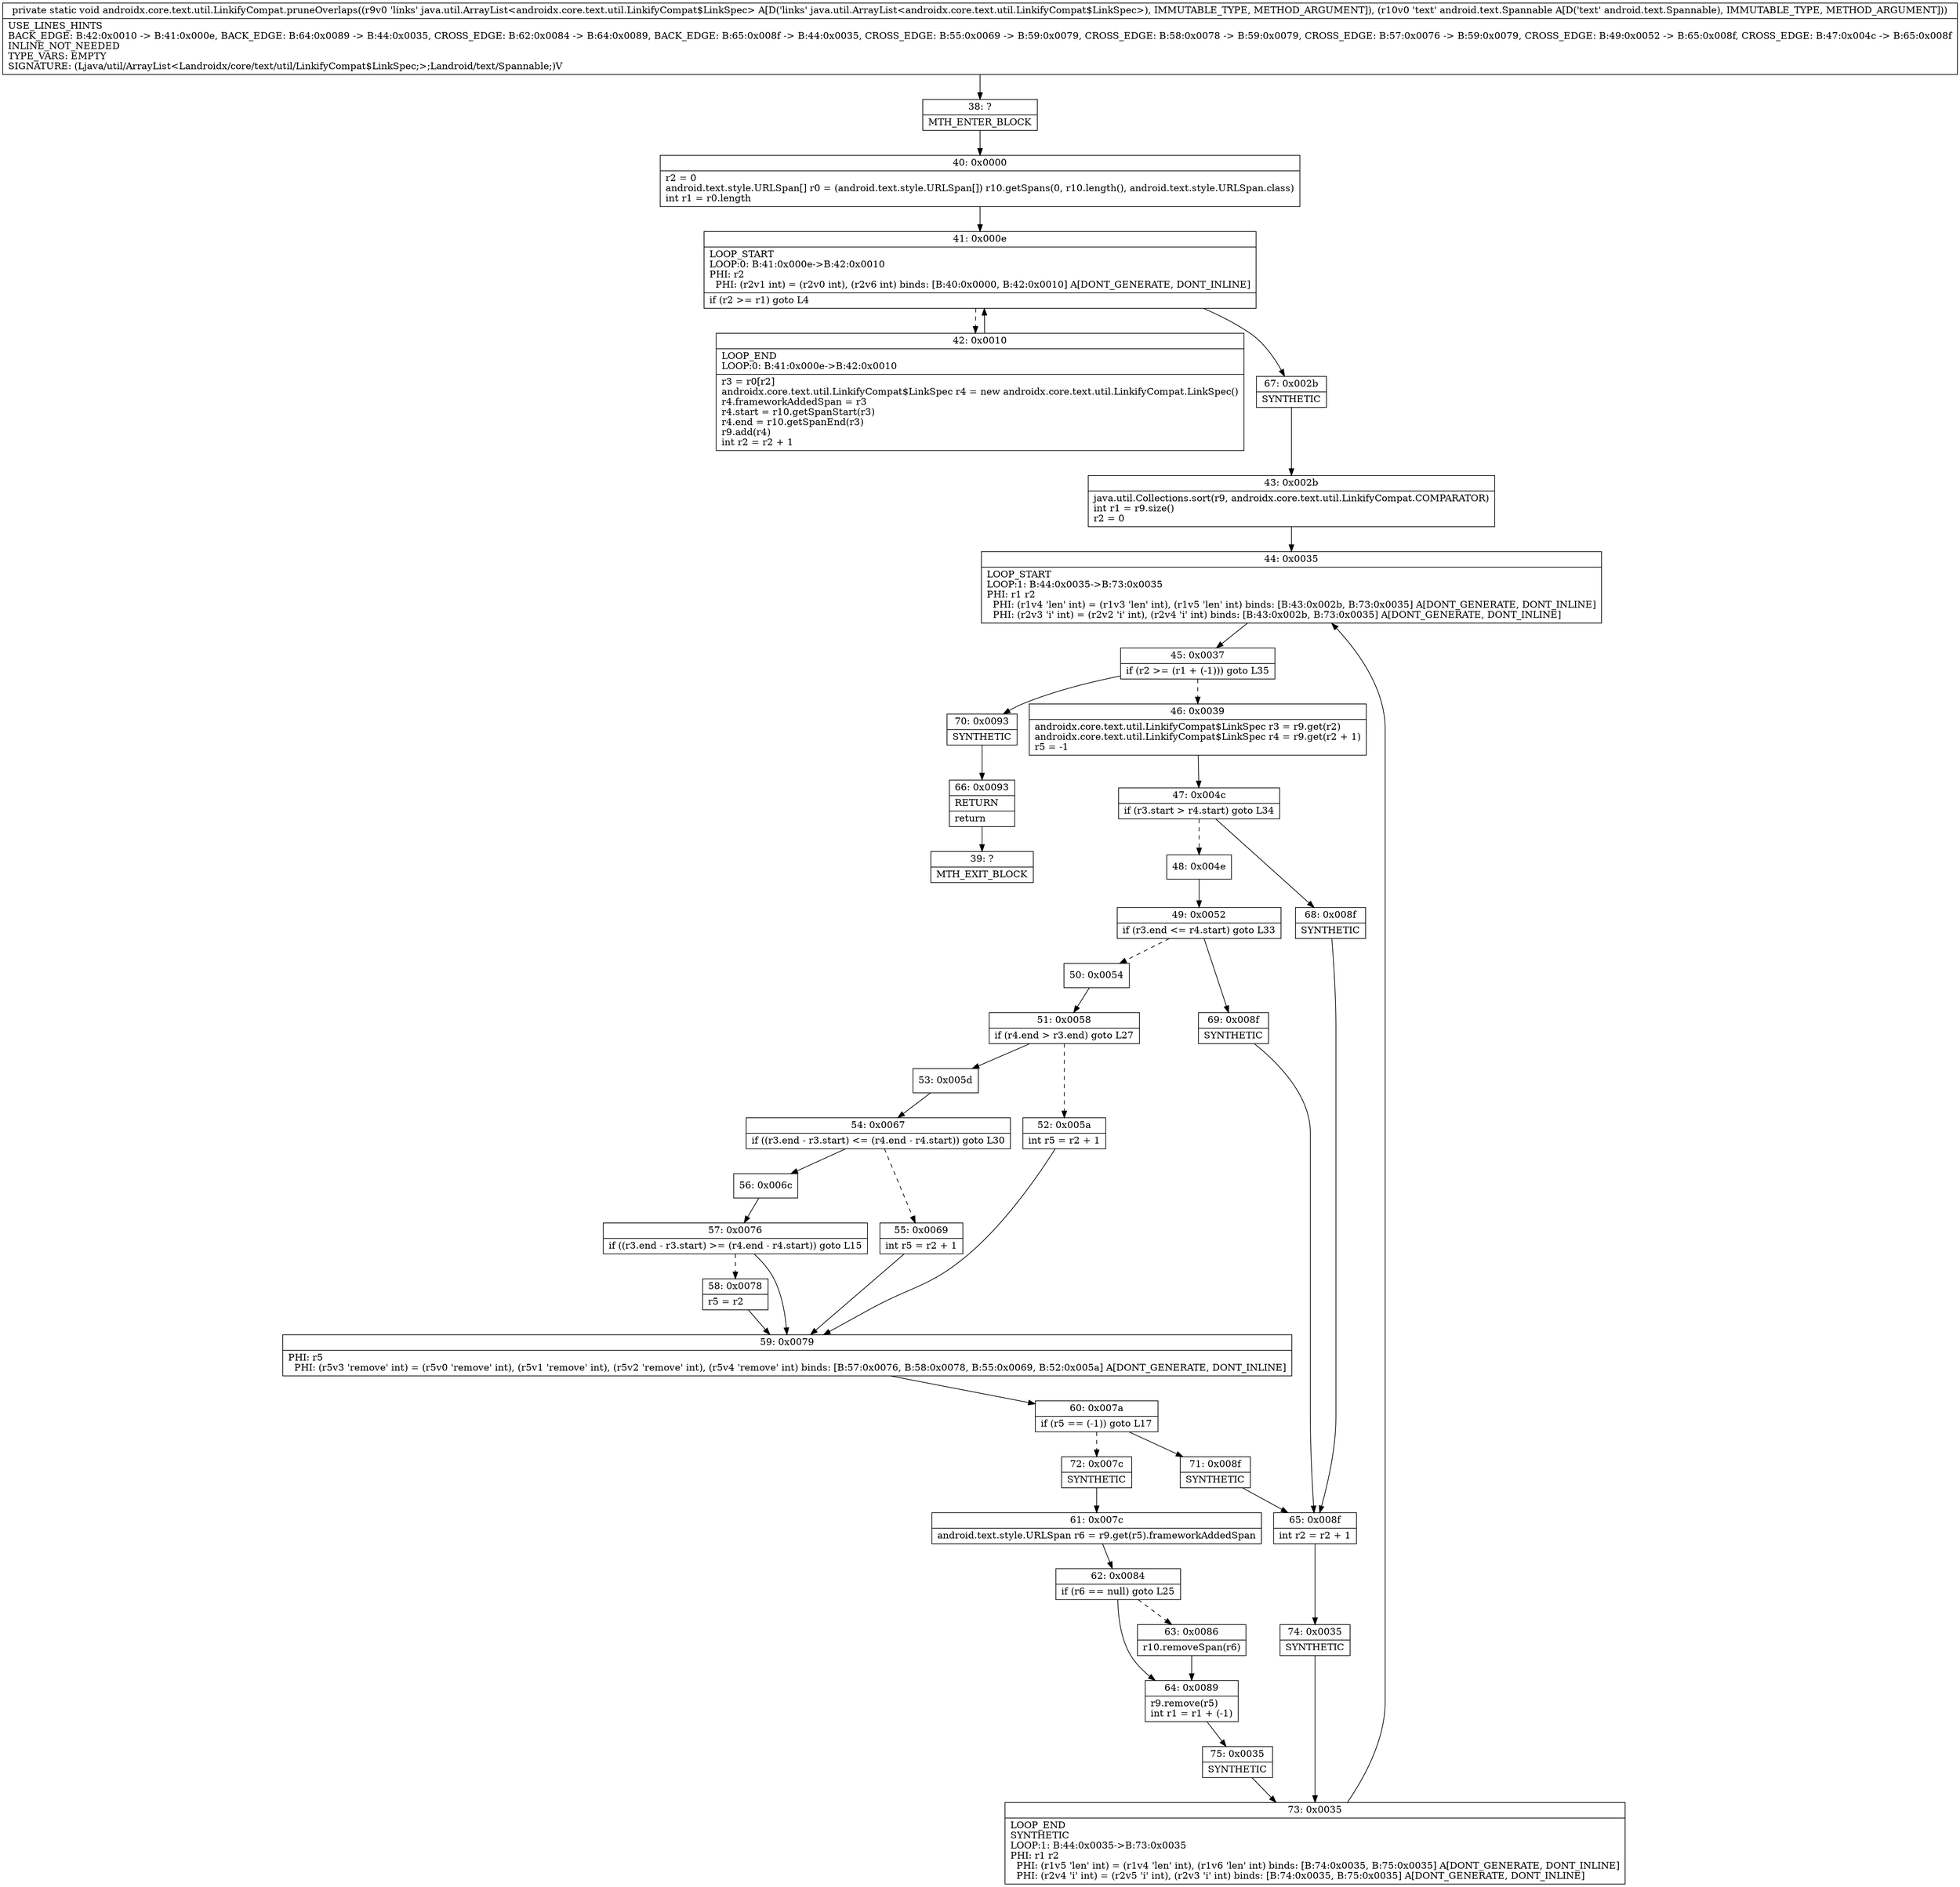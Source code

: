 digraph "CFG forandroidx.core.text.util.LinkifyCompat.pruneOverlaps(Ljava\/util\/ArrayList;Landroid\/text\/Spannable;)V" {
Node_38 [shape=record,label="{38\:\ ?|MTH_ENTER_BLOCK\l}"];
Node_40 [shape=record,label="{40\:\ 0x0000|r2 = 0\landroid.text.style.URLSpan[] r0 = (android.text.style.URLSpan[]) r10.getSpans(0, r10.length(), android.text.style.URLSpan.class)\lint r1 = r0.length\l}"];
Node_41 [shape=record,label="{41\:\ 0x000e|LOOP_START\lLOOP:0: B:41:0x000e\-\>B:42:0x0010\lPHI: r2 \l  PHI: (r2v1 int) = (r2v0 int), (r2v6 int) binds: [B:40:0x0000, B:42:0x0010] A[DONT_GENERATE, DONT_INLINE]\l|if (r2 \>= r1) goto L4\l}"];
Node_42 [shape=record,label="{42\:\ 0x0010|LOOP_END\lLOOP:0: B:41:0x000e\-\>B:42:0x0010\l|r3 = r0[r2]\landroidx.core.text.util.LinkifyCompat$LinkSpec r4 = new androidx.core.text.util.LinkifyCompat.LinkSpec()\lr4.frameworkAddedSpan = r3\lr4.start = r10.getSpanStart(r3)\lr4.end = r10.getSpanEnd(r3)\lr9.add(r4)\lint r2 = r2 + 1\l}"];
Node_67 [shape=record,label="{67\:\ 0x002b|SYNTHETIC\l}"];
Node_43 [shape=record,label="{43\:\ 0x002b|java.util.Collections.sort(r9, androidx.core.text.util.LinkifyCompat.COMPARATOR)\lint r1 = r9.size()\lr2 = 0\l}"];
Node_44 [shape=record,label="{44\:\ 0x0035|LOOP_START\lLOOP:1: B:44:0x0035\-\>B:73:0x0035\lPHI: r1 r2 \l  PHI: (r1v4 'len' int) = (r1v3 'len' int), (r1v5 'len' int) binds: [B:43:0x002b, B:73:0x0035] A[DONT_GENERATE, DONT_INLINE]\l  PHI: (r2v3 'i' int) = (r2v2 'i' int), (r2v4 'i' int) binds: [B:43:0x002b, B:73:0x0035] A[DONT_GENERATE, DONT_INLINE]\l}"];
Node_45 [shape=record,label="{45\:\ 0x0037|if (r2 \>= (r1 + (\-1))) goto L35\l}"];
Node_46 [shape=record,label="{46\:\ 0x0039|androidx.core.text.util.LinkifyCompat$LinkSpec r3 = r9.get(r2)\landroidx.core.text.util.LinkifyCompat$LinkSpec r4 = r9.get(r2 + 1)\lr5 = \-1\l}"];
Node_47 [shape=record,label="{47\:\ 0x004c|if (r3.start \> r4.start) goto L34\l}"];
Node_48 [shape=record,label="{48\:\ 0x004e}"];
Node_49 [shape=record,label="{49\:\ 0x0052|if (r3.end \<= r4.start) goto L33\l}"];
Node_50 [shape=record,label="{50\:\ 0x0054}"];
Node_51 [shape=record,label="{51\:\ 0x0058|if (r4.end \> r3.end) goto L27\l}"];
Node_52 [shape=record,label="{52\:\ 0x005a|int r5 = r2 + 1\l}"];
Node_59 [shape=record,label="{59\:\ 0x0079|PHI: r5 \l  PHI: (r5v3 'remove' int) = (r5v0 'remove' int), (r5v1 'remove' int), (r5v2 'remove' int), (r5v4 'remove' int) binds: [B:57:0x0076, B:58:0x0078, B:55:0x0069, B:52:0x005a] A[DONT_GENERATE, DONT_INLINE]\l}"];
Node_60 [shape=record,label="{60\:\ 0x007a|if (r5 == (\-1)) goto L17\l}"];
Node_71 [shape=record,label="{71\:\ 0x008f|SYNTHETIC\l}"];
Node_65 [shape=record,label="{65\:\ 0x008f|int r2 = r2 + 1\l}"];
Node_74 [shape=record,label="{74\:\ 0x0035|SYNTHETIC\l}"];
Node_73 [shape=record,label="{73\:\ 0x0035|LOOP_END\lSYNTHETIC\lLOOP:1: B:44:0x0035\-\>B:73:0x0035\lPHI: r1 r2 \l  PHI: (r1v5 'len' int) = (r1v4 'len' int), (r1v6 'len' int) binds: [B:74:0x0035, B:75:0x0035] A[DONT_GENERATE, DONT_INLINE]\l  PHI: (r2v4 'i' int) = (r2v5 'i' int), (r2v3 'i' int) binds: [B:74:0x0035, B:75:0x0035] A[DONT_GENERATE, DONT_INLINE]\l}"];
Node_72 [shape=record,label="{72\:\ 0x007c|SYNTHETIC\l}"];
Node_61 [shape=record,label="{61\:\ 0x007c|android.text.style.URLSpan r6 = r9.get(r5).frameworkAddedSpan\l}"];
Node_62 [shape=record,label="{62\:\ 0x0084|if (r6 == null) goto L25\l}"];
Node_63 [shape=record,label="{63\:\ 0x0086|r10.removeSpan(r6)\l}"];
Node_64 [shape=record,label="{64\:\ 0x0089|r9.remove(r5)\lint r1 = r1 + (\-1)\l}"];
Node_75 [shape=record,label="{75\:\ 0x0035|SYNTHETIC\l}"];
Node_53 [shape=record,label="{53\:\ 0x005d}"];
Node_54 [shape=record,label="{54\:\ 0x0067|if ((r3.end \- r3.start) \<= (r4.end \- r4.start)) goto L30\l}"];
Node_55 [shape=record,label="{55\:\ 0x0069|int r5 = r2 + 1\l}"];
Node_56 [shape=record,label="{56\:\ 0x006c}"];
Node_57 [shape=record,label="{57\:\ 0x0076|if ((r3.end \- r3.start) \>= (r4.end \- r4.start)) goto L15\l}"];
Node_58 [shape=record,label="{58\:\ 0x0078|r5 = r2\l}"];
Node_69 [shape=record,label="{69\:\ 0x008f|SYNTHETIC\l}"];
Node_68 [shape=record,label="{68\:\ 0x008f|SYNTHETIC\l}"];
Node_70 [shape=record,label="{70\:\ 0x0093|SYNTHETIC\l}"];
Node_66 [shape=record,label="{66\:\ 0x0093|RETURN\l|return\l}"];
Node_39 [shape=record,label="{39\:\ ?|MTH_EXIT_BLOCK\l}"];
MethodNode[shape=record,label="{private static void androidx.core.text.util.LinkifyCompat.pruneOverlaps((r9v0 'links' java.util.ArrayList\<androidx.core.text.util.LinkifyCompat$LinkSpec\> A[D('links' java.util.ArrayList\<androidx.core.text.util.LinkifyCompat$LinkSpec\>), IMMUTABLE_TYPE, METHOD_ARGUMENT]), (r10v0 'text' android.text.Spannable A[D('text' android.text.Spannable), IMMUTABLE_TYPE, METHOD_ARGUMENT]))  | USE_LINES_HINTS\lBACK_EDGE: B:42:0x0010 \-\> B:41:0x000e, BACK_EDGE: B:64:0x0089 \-\> B:44:0x0035, CROSS_EDGE: B:62:0x0084 \-\> B:64:0x0089, BACK_EDGE: B:65:0x008f \-\> B:44:0x0035, CROSS_EDGE: B:55:0x0069 \-\> B:59:0x0079, CROSS_EDGE: B:58:0x0078 \-\> B:59:0x0079, CROSS_EDGE: B:57:0x0076 \-\> B:59:0x0079, CROSS_EDGE: B:49:0x0052 \-\> B:65:0x008f, CROSS_EDGE: B:47:0x004c \-\> B:65:0x008f\lINLINE_NOT_NEEDED\lTYPE_VARS: EMPTY\lSIGNATURE: (Ljava\/util\/ArrayList\<Landroidx\/core\/text\/util\/LinkifyCompat$LinkSpec;\>;Landroid\/text\/Spannable;)V\l}"];
MethodNode -> Node_38;Node_38 -> Node_40;
Node_40 -> Node_41;
Node_41 -> Node_42[style=dashed];
Node_41 -> Node_67;
Node_42 -> Node_41;
Node_67 -> Node_43;
Node_43 -> Node_44;
Node_44 -> Node_45;
Node_45 -> Node_46[style=dashed];
Node_45 -> Node_70;
Node_46 -> Node_47;
Node_47 -> Node_48[style=dashed];
Node_47 -> Node_68;
Node_48 -> Node_49;
Node_49 -> Node_50[style=dashed];
Node_49 -> Node_69;
Node_50 -> Node_51;
Node_51 -> Node_52[style=dashed];
Node_51 -> Node_53;
Node_52 -> Node_59;
Node_59 -> Node_60;
Node_60 -> Node_71;
Node_60 -> Node_72[style=dashed];
Node_71 -> Node_65;
Node_65 -> Node_74;
Node_74 -> Node_73;
Node_73 -> Node_44;
Node_72 -> Node_61;
Node_61 -> Node_62;
Node_62 -> Node_63[style=dashed];
Node_62 -> Node_64;
Node_63 -> Node_64;
Node_64 -> Node_75;
Node_75 -> Node_73;
Node_53 -> Node_54;
Node_54 -> Node_55[style=dashed];
Node_54 -> Node_56;
Node_55 -> Node_59;
Node_56 -> Node_57;
Node_57 -> Node_58[style=dashed];
Node_57 -> Node_59;
Node_58 -> Node_59;
Node_69 -> Node_65;
Node_68 -> Node_65;
Node_70 -> Node_66;
Node_66 -> Node_39;
}

